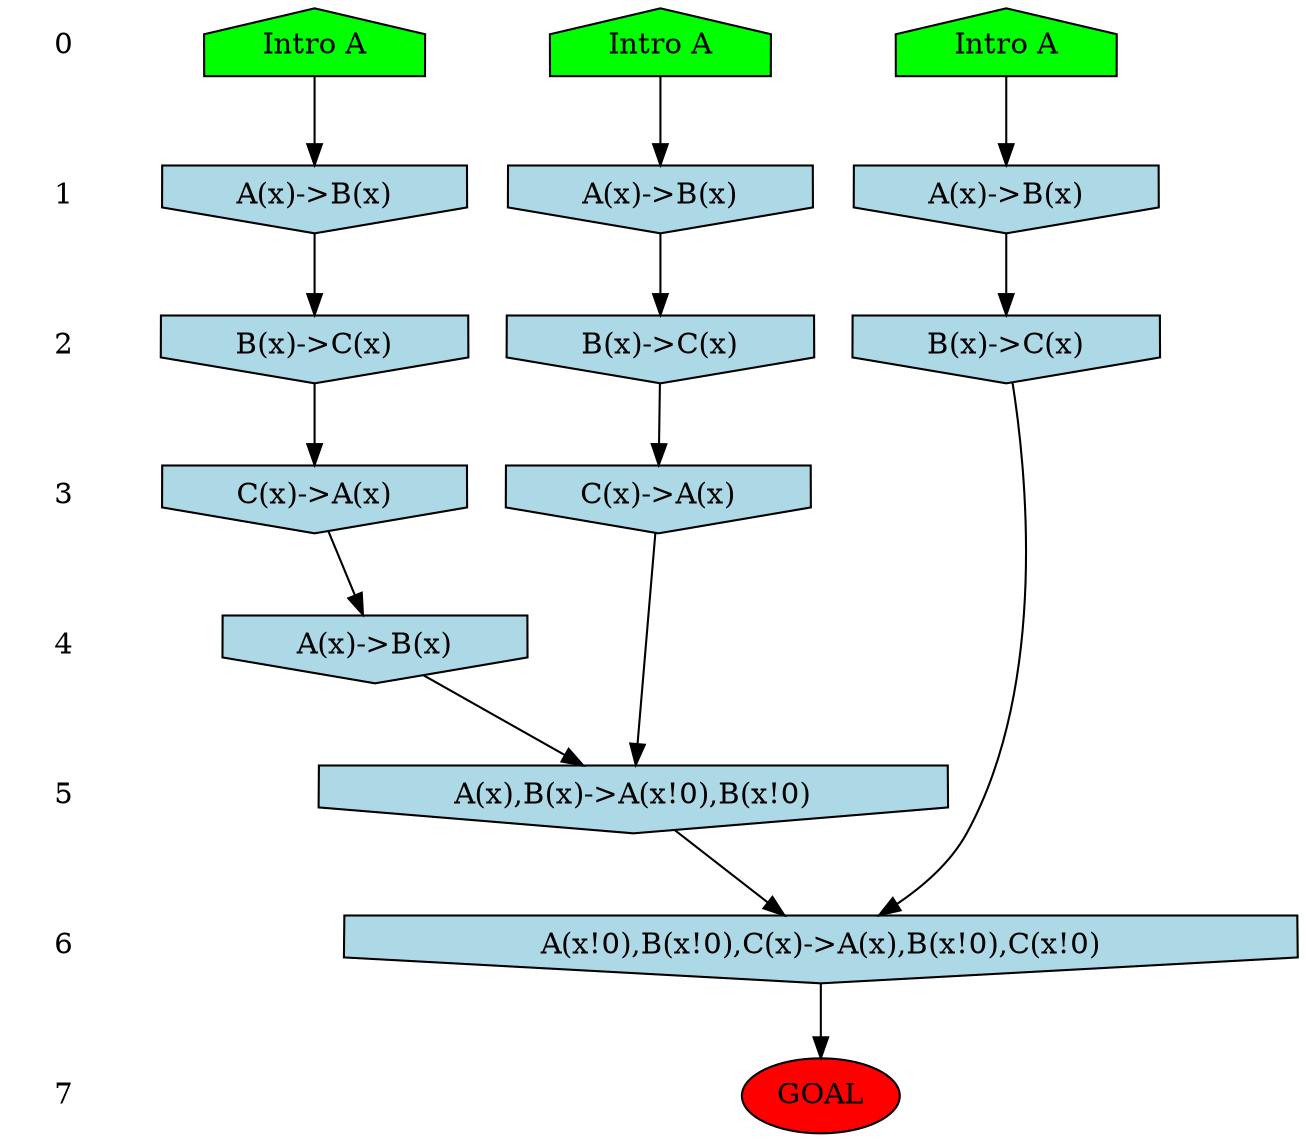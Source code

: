 /* Compression of 2 causal flows obtained in average at 6.657825E+00 t.u */
/* Compressed causal flows were: [7;11] */
digraph G{
 ranksep=.5 ; 
{ rank = same ; "0" [shape=plaintext] ; node_1 [label ="Intro A", shape=house, style=filled, fillcolor=green] ;
node_2 [label ="Intro A", shape=house, style=filled, fillcolor=green] ;
node_3 [label ="Intro A", shape=house, style=filled, fillcolor=green] ;
}
{ rank = same ; "1" [shape=plaintext] ; node_4 [label="A(x)->B(x)", shape=invhouse, style=filled, fillcolor = lightblue] ;
node_5 [label="A(x)->B(x)", shape=invhouse, style=filled, fillcolor = lightblue] ;
node_9 [label="A(x)->B(x)", shape=invhouse, style=filled, fillcolor = lightblue] ;
}
{ rank = same ; "2" [shape=plaintext] ; node_6 [label="B(x)->C(x)", shape=invhouse, style=filled, fillcolor = lightblue] ;
node_10 [label="B(x)->C(x)", shape=invhouse, style=filled, fillcolor = lightblue] ;
node_11 [label="B(x)->C(x)", shape=invhouse, style=filled, fillcolor = lightblue] ;
}
{ rank = same ; "3" [shape=plaintext] ; node_7 [label="C(x)->A(x)", shape=invhouse, style=filled, fillcolor = lightblue] ;
node_12 [label="C(x)->A(x)", shape=invhouse, style=filled, fillcolor = lightblue] ;
}
{ rank = same ; "4" [shape=plaintext] ; node_8 [label="A(x)->B(x)", shape=invhouse, style=filled, fillcolor = lightblue] ;
}
{ rank = same ; "5" [shape=plaintext] ; node_13 [label="A(x),B(x)->A(x!0),B(x!0)", shape=invhouse, style=filled, fillcolor = lightblue] ;
}
{ rank = same ; "6" [shape=plaintext] ; node_14 [label="A(x!0),B(x!0),C(x)->A(x),B(x!0),C(x!0)", shape=invhouse, style=filled, fillcolor = lightblue] ;
}
{ rank = same ; "7" [shape=plaintext] ; node_15 [label ="GOAL", style=filled, fillcolor=red] ;
}
"0" -> "1" [style="invis"]; 
"1" -> "2" [style="invis"]; 
"2" -> "3" [style="invis"]; 
"3" -> "4" [style="invis"]; 
"4" -> "5" [style="invis"]; 
"5" -> "6" [style="invis"]; 
"6" -> "7" [style="invis"]; 
node_1 -> node_4
node_2 -> node_5
node_4 -> node_6
node_6 -> node_7
node_7 -> node_8
node_3 -> node_9
node_5 -> node_10
node_9 -> node_11
node_10 -> node_12
node_8 -> node_13
node_12 -> node_13
node_11 -> node_14
node_13 -> node_14
node_14 -> node_15
}
/*
 Dot generation time: 0.000000
*/